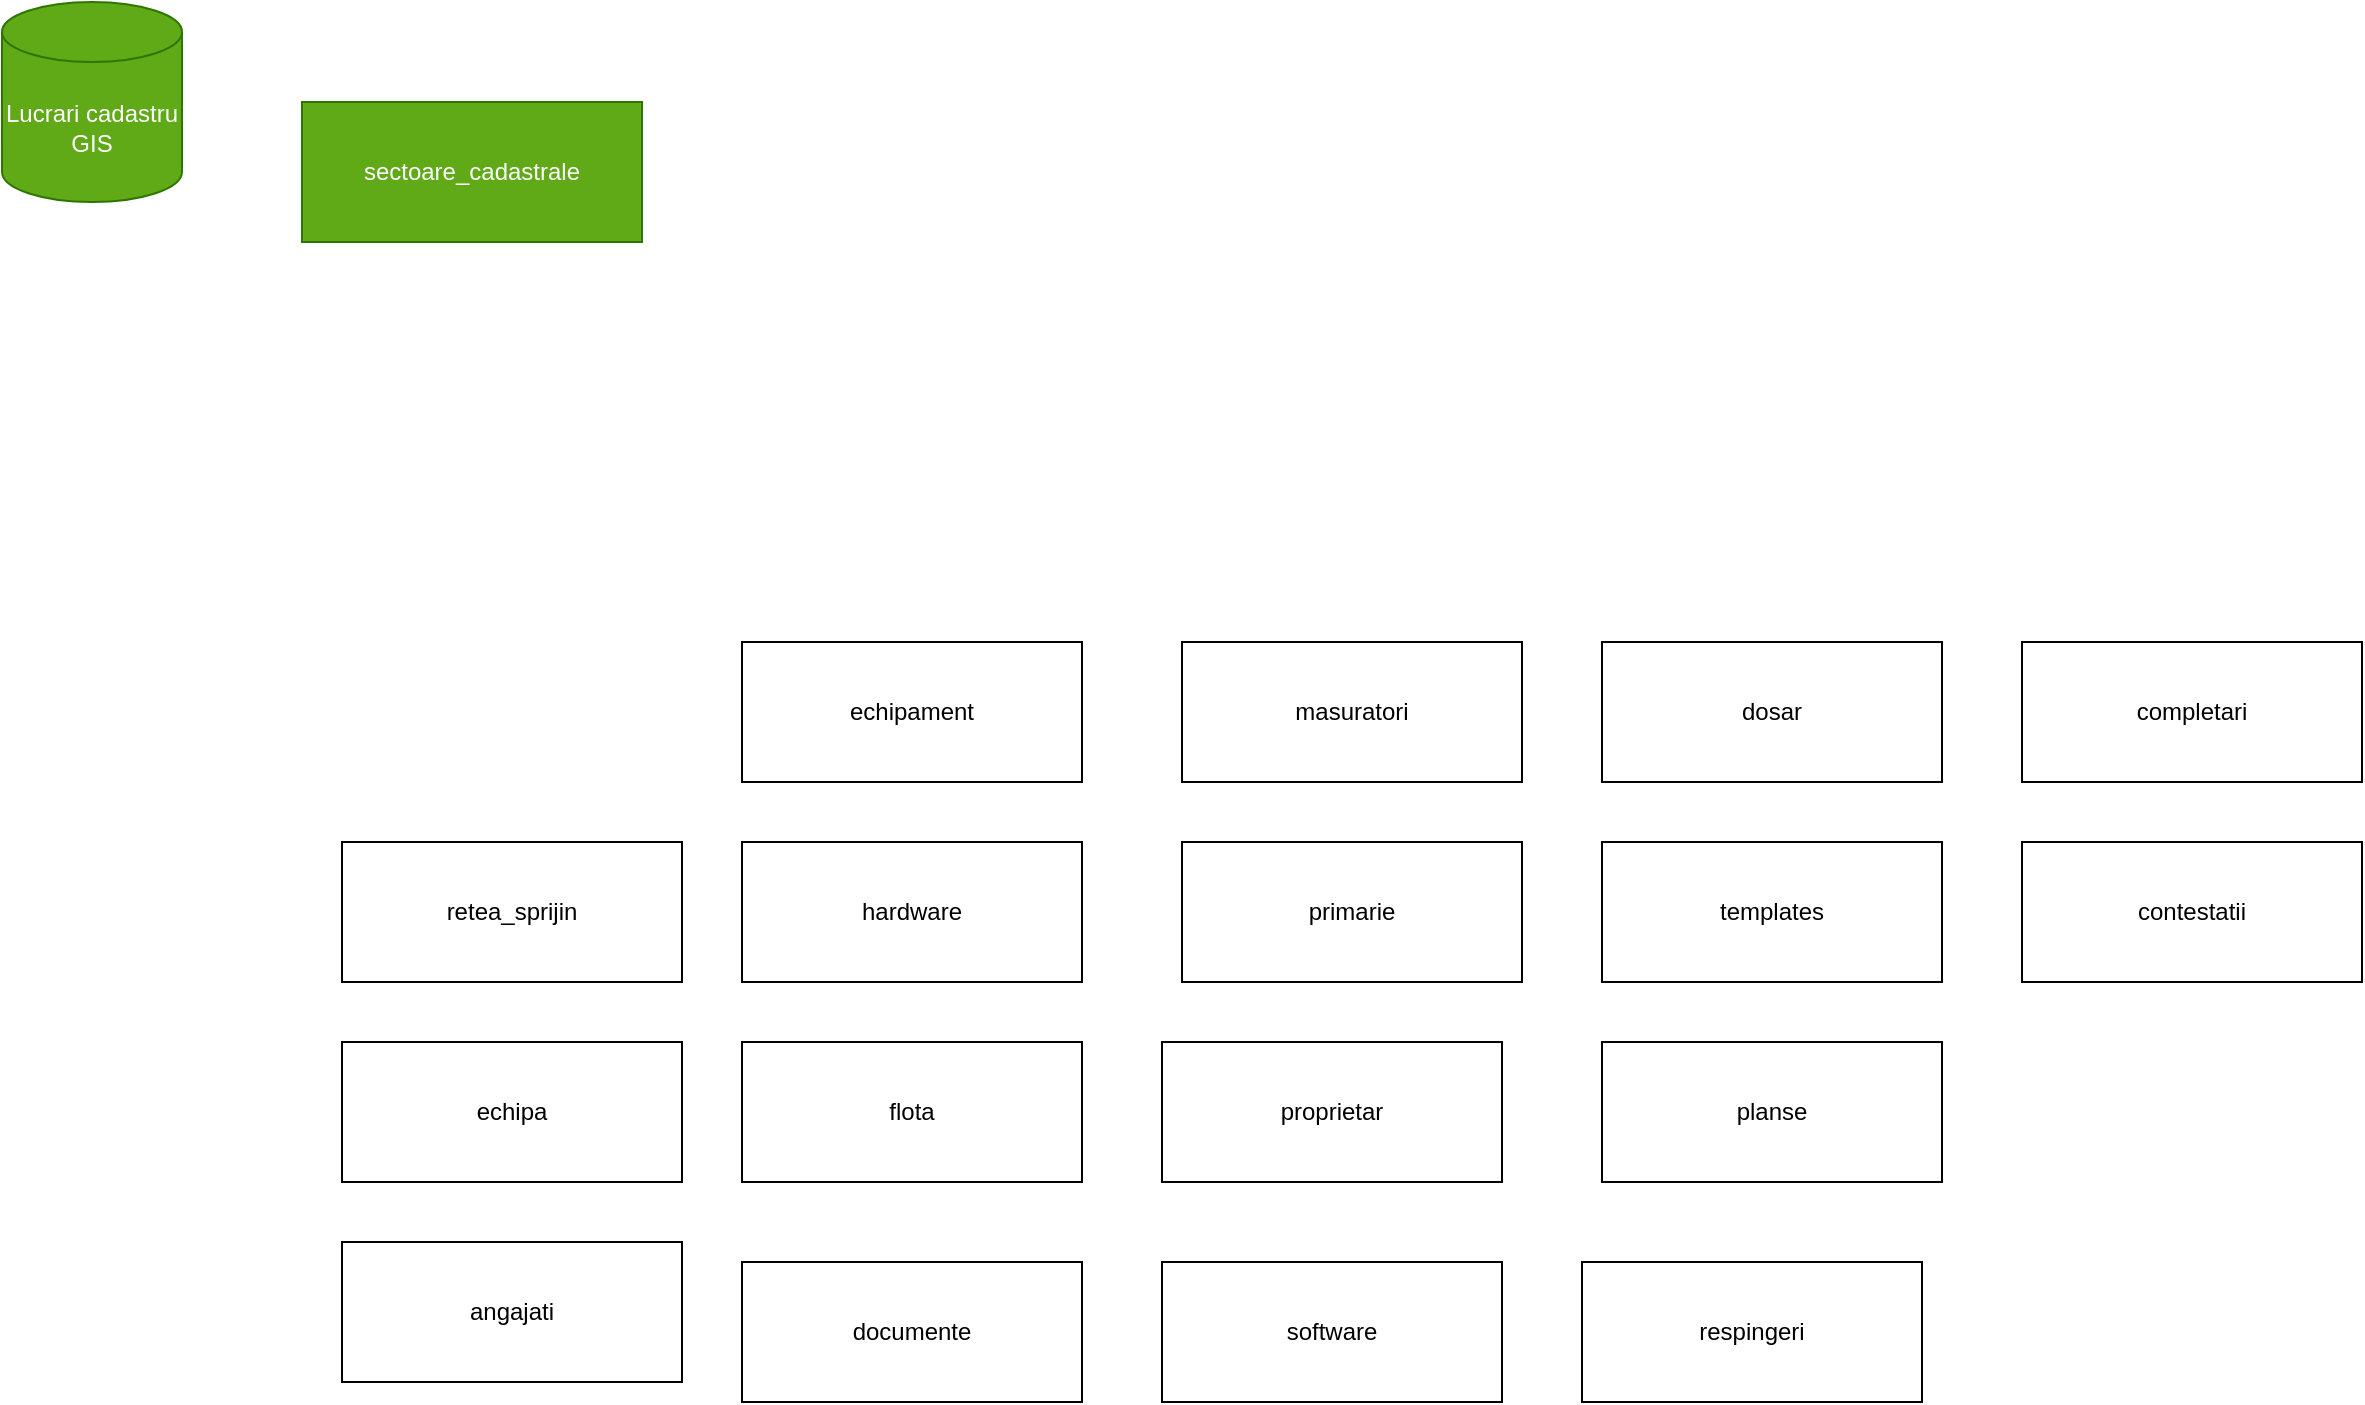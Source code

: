 <mxfile version="21.3.2" type="github">
  <diagram name="Page-1" id="c4nXFNeBFdgrfNwBTD_H">
    <mxGraphModel dx="1235" dy="666" grid="1" gridSize="10" guides="1" tooltips="1" connect="1" arrows="1" fold="1" page="1" pageScale="1" pageWidth="850" pageHeight="1100" math="0" shadow="0">
      <root>
        <mxCell id="0" />
        <mxCell id="1" parent="0" />
        <mxCell id="TaOxIR-Y_0B-BQlurdxr-1" value="Lucrari cadastru GIS" style="shape=cylinder3;whiteSpace=wrap;html=1;boundedLbl=1;backgroundOutline=1;size=15;fillColor=#60a917;fontColor=#ffffff;strokeColor=#2D7600;" vertex="1" parent="1">
          <mxGeometry width="90" height="100" as="geometry" />
        </mxCell>
        <mxCell id="TaOxIR-Y_0B-BQlurdxr-2" value="sectoare_cadastrale" style="rounded=0;whiteSpace=wrap;html=1;fillColor=#60a917;fontColor=#ffffff;strokeColor=#2D7600;" vertex="1" parent="1">
          <mxGeometry x="150" y="50" width="170" height="70" as="geometry" />
        </mxCell>
        <mxCell id="TaOxIR-Y_0B-BQlurdxr-3" value="retea_sprijin" style="rounded=0;whiteSpace=wrap;html=1;" vertex="1" parent="1">
          <mxGeometry x="170" y="420" width="170" height="70" as="geometry" />
        </mxCell>
        <mxCell id="TaOxIR-Y_0B-BQlurdxr-4" value="echipa" style="rounded=0;whiteSpace=wrap;html=1;" vertex="1" parent="1">
          <mxGeometry x="170" y="520" width="170" height="70" as="geometry" />
        </mxCell>
        <mxCell id="TaOxIR-Y_0B-BQlurdxr-5" value="angajati" style="rounded=0;whiteSpace=wrap;html=1;" vertex="1" parent="1">
          <mxGeometry x="170" y="620" width="170" height="70" as="geometry" />
        </mxCell>
        <mxCell id="TaOxIR-Y_0B-BQlurdxr-8" value="echipament" style="rounded=0;whiteSpace=wrap;html=1;" vertex="1" parent="1">
          <mxGeometry x="370" y="320" width="170" height="70" as="geometry" />
        </mxCell>
        <mxCell id="TaOxIR-Y_0B-BQlurdxr-9" value="hardware" style="rounded=0;whiteSpace=wrap;html=1;" vertex="1" parent="1">
          <mxGeometry x="370" y="420" width="170" height="70" as="geometry" />
        </mxCell>
        <mxCell id="TaOxIR-Y_0B-BQlurdxr-10" value="flota" style="rounded=0;whiteSpace=wrap;html=1;" vertex="1" parent="1">
          <mxGeometry x="370" y="520" width="170" height="70" as="geometry" />
        </mxCell>
        <mxCell id="TaOxIR-Y_0B-BQlurdxr-11" value="documente" style="rounded=0;whiteSpace=wrap;html=1;" vertex="1" parent="1">
          <mxGeometry x="370" y="630" width="170" height="70" as="geometry" />
        </mxCell>
        <mxCell id="TaOxIR-Y_0B-BQlurdxr-12" value="masuratori" style="rounded=0;whiteSpace=wrap;html=1;" vertex="1" parent="1">
          <mxGeometry x="590" y="320" width="170" height="70" as="geometry" />
        </mxCell>
        <mxCell id="TaOxIR-Y_0B-BQlurdxr-13" value="primarie" style="rounded=0;whiteSpace=wrap;html=1;" vertex="1" parent="1">
          <mxGeometry x="590" y="420" width="170" height="70" as="geometry" />
        </mxCell>
        <mxCell id="TaOxIR-Y_0B-BQlurdxr-14" value="proprietar" style="rounded=0;whiteSpace=wrap;html=1;" vertex="1" parent="1">
          <mxGeometry x="580" y="520" width="170" height="70" as="geometry" />
        </mxCell>
        <mxCell id="TaOxIR-Y_0B-BQlurdxr-15" value="software" style="rounded=0;whiteSpace=wrap;html=1;" vertex="1" parent="1">
          <mxGeometry x="580" y="630" width="170" height="70" as="geometry" />
        </mxCell>
        <mxCell id="TaOxIR-Y_0B-BQlurdxr-16" value="dosar" style="rounded=0;whiteSpace=wrap;html=1;" vertex="1" parent="1">
          <mxGeometry x="800" y="320" width="170" height="70" as="geometry" />
        </mxCell>
        <mxCell id="TaOxIR-Y_0B-BQlurdxr-18" value="templates" style="rounded=0;whiteSpace=wrap;html=1;" vertex="1" parent="1">
          <mxGeometry x="800" y="420" width="170" height="70" as="geometry" />
        </mxCell>
        <mxCell id="TaOxIR-Y_0B-BQlurdxr-19" value="planse" style="rounded=0;whiteSpace=wrap;html=1;" vertex="1" parent="1">
          <mxGeometry x="800" y="520" width="170" height="70" as="geometry" />
        </mxCell>
        <mxCell id="TaOxIR-Y_0B-BQlurdxr-20" value="respingeri" style="rounded=0;whiteSpace=wrap;html=1;" vertex="1" parent="1">
          <mxGeometry x="790" y="630" width="170" height="70" as="geometry" />
        </mxCell>
        <mxCell id="TaOxIR-Y_0B-BQlurdxr-21" value="completari" style="rounded=0;whiteSpace=wrap;html=1;" vertex="1" parent="1">
          <mxGeometry x="1010" y="320" width="170" height="70" as="geometry" />
        </mxCell>
        <mxCell id="TaOxIR-Y_0B-BQlurdxr-22" value="contestatii" style="rounded=0;whiteSpace=wrap;html=1;" vertex="1" parent="1">
          <mxGeometry x="1010" y="420" width="170" height="70" as="geometry" />
        </mxCell>
      </root>
    </mxGraphModel>
  </diagram>
</mxfile>
